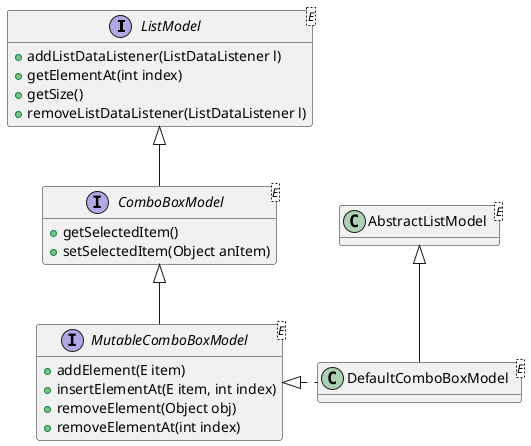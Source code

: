 @startuml

interface ListModel<E> {
  +addListDataListener(ListDataListener l)
  +getElementAt(int index)
  +getSize()
  +removeListDataListener(ListDataListener l) 
}

interface ComboBoxModel<E> {
  +getSelectedItem()
  +setSelectedItem(Object anItem)
}

interface MutableComboBoxModel<E> {
  +addElement(E item)
  +insertElementAt(E item, int index)
  +removeElement(Object obj)
  +removeElementAt(int index)
}

class AbstractListModel<E> {
  -fields
}

class DefaultComboBoxModel<E> {
  -fields
}

ListModel <|-- ComboBoxModel
ComboBoxModel <|-- MutableComboBoxModel
MutableComboBoxModel <|.right. DefaultComboBoxModel
AbstractListModel <|-- DefaultComboBoxModel

hide attributes

@enduml